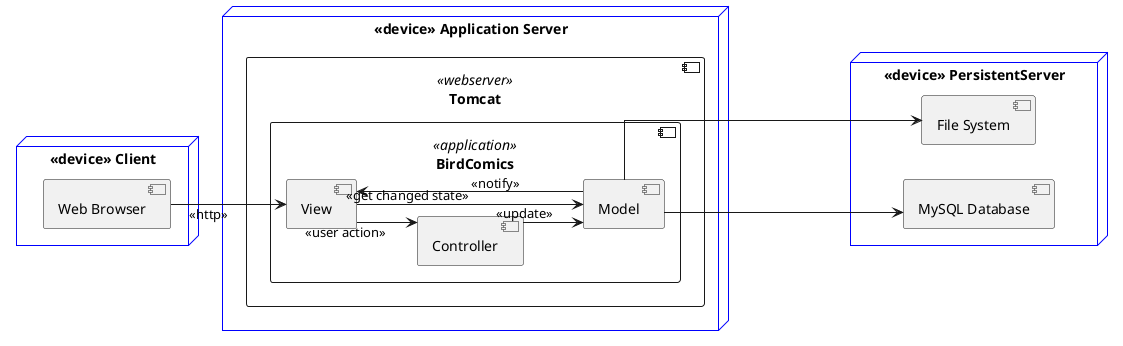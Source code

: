 @startuml
skinparam linetype ortho
left to right direction
<style>
    node {
        LineColor blue
    }
</style>


node "<<device>> Client" {
    component "Web Browser" as Browser
}

node "<<device>> Application Server" {
    component "Tomcat" as Tomcat <<webserver>>{
        component "BirdComics" as App <<application>> {
            [View] as View
            [Controller] as Controller
            [Model] as Model
        }
    }
}



node "<<device>> PersistentServer" {
    component "File System" as FileSystem
    component "MySQL Database" as Database
}


Browser --> View : <<http>> 
Model --> FileSystem
Model --> Database
View --> Controller : <<user action>>
Model --> View : <<notify>>
View --> Model : <<get changed state>>
Controller --> Model : <<update>>

Model --[hidden]-- Database




@enduml